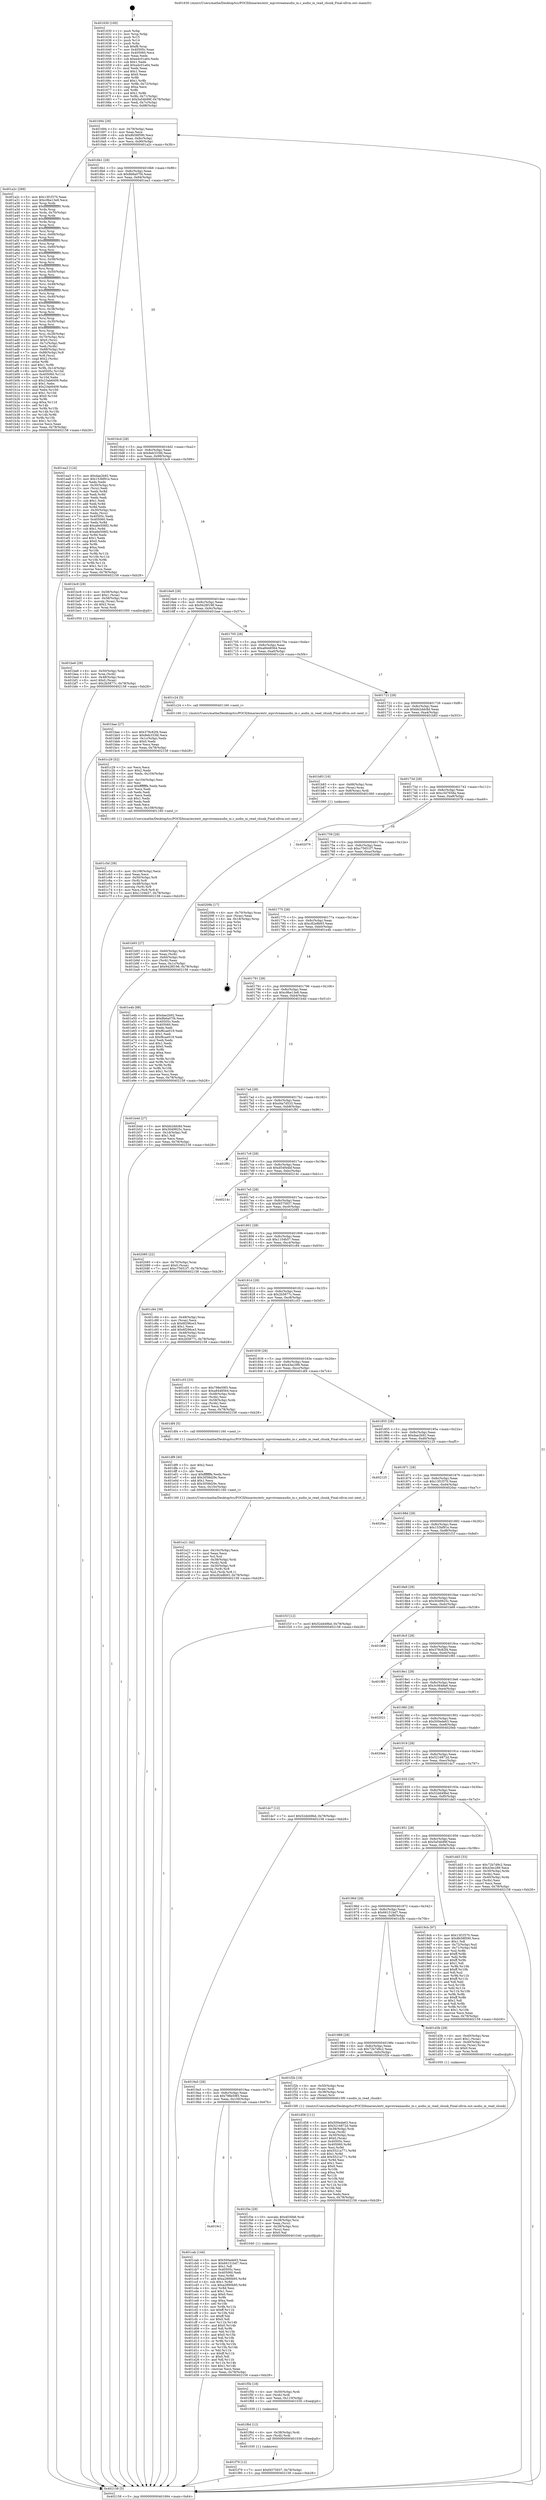 digraph "0x401630" {
  label = "0x401630 (/mnt/c/Users/mathe/Desktop/tcc/POCII/binaries/extr_mpvstreamaudio_in.c_audio_in_read_chunk_Final-ollvm.out::main(0))"
  labelloc = "t"
  node[shape=record]

  Entry [label="",width=0.3,height=0.3,shape=circle,fillcolor=black,style=filled]
  "0x401694" [label="{
     0x401694 [29]\l
     | [instrs]\l
     &nbsp;&nbsp;0x401694 \<+3\>: mov -0x78(%rbp),%eax\l
     &nbsp;&nbsp;0x401697 \<+2\>: mov %eax,%ecx\l
     &nbsp;&nbsp;0x401699 \<+6\>: sub $0x8b58f590,%ecx\l
     &nbsp;&nbsp;0x40169f \<+6\>: mov %eax,-0x8c(%rbp)\l
     &nbsp;&nbsp;0x4016a5 \<+6\>: mov %ecx,-0x90(%rbp)\l
     &nbsp;&nbsp;0x4016ab \<+6\>: je 0000000000401a2c \<main+0x3fc\>\l
  }"]
  "0x401a2c" [label="{
     0x401a2c [289]\l
     | [instrs]\l
     &nbsp;&nbsp;0x401a2c \<+5\>: mov $0x13f1f370,%eax\l
     &nbsp;&nbsp;0x401a31 \<+5\>: mov $0xc9be13e8,%ecx\l
     &nbsp;&nbsp;0x401a36 \<+3\>: mov %rsp,%rdx\l
     &nbsp;&nbsp;0x401a39 \<+4\>: add $0xfffffffffffffff0,%rdx\l
     &nbsp;&nbsp;0x401a3d \<+3\>: mov %rdx,%rsp\l
     &nbsp;&nbsp;0x401a40 \<+4\>: mov %rdx,-0x70(%rbp)\l
     &nbsp;&nbsp;0x401a44 \<+3\>: mov %rsp,%rdx\l
     &nbsp;&nbsp;0x401a47 \<+4\>: add $0xfffffffffffffff0,%rdx\l
     &nbsp;&nbsp;0x401a4b \<+3\>: mov %rdx,%rsp\l
     &nbsp;&nbsp;0x401a4e \<+3\>: mov %rsp,%rsi\l
     &nbsp;&nbsp;0x401a51 \<+4\>: add $0xfffffffffffffff0,%rsi\l
     &nbsp;&nbsp;0x401a55 \<+3\>: mov %rsi,%rsp\l
     &nbsp;&nbsp;0x401a58 \<+4\>: mov %rsi,-0x68(%rbp)\l
     &nbsp;&nbsp;0x401a5c \<+3\>: mov %rsp,%rsi\l
     &nbsp;&nbsp;0x401a5f \<+4\>: add $0xfffffffffffffff0,%rsi\l
     &nbsp;&nbsp;0x401a63 \<+3\>: mov %rsi,%rsp\l
     &nbsp;&nbsp;0x401a66 \<+4\>: mov %rsi,-0x60(%rbp)\l
     &nbsp;&nbsp;0x401a6a \<+3\>: mov %rsp,%rsi\l
     &nbsp;&nbsp;0x401a6d \<+4\>: add $0xfffffffffffffff0,%rsi\l
     &nbsp;&nbsp;0x401a71 \<+3\>: mov %rsi,%rsp\l
     &nbsp;&nbsp;0x401a74 \<+4\>: mov %rsi,-0x58(%rbp)\l
     &nbsp;&nbsp;0x401a78 \<+3\>: mov %rsp,%rsi\l
     &nbsp;&nbsp;0x401a7b \<+4\>: add $0xfffffffffffffff0,%rsi\l
     &nbsp;&nbsp;0x401a7f \<+3\>: mov %rsi,%rsp\l
     &nbsp;&nbsp;0x401a82 \<+4\>: mov %rsi,-0x50(%rbp)\l
     &nbsp;&nbsp;0x401a86 \<+3\>: mov %rsp,%rsi\l
     &nbsp;&nbsp;0x401a89 \<+4\>: add $0xfffffffffffffff0,%rsi\l
     &nbsp;&nbsp;0x401a8d \<+3\>: mov %rsi,%rsp\l
     &nbsp;&nbsp;0x401a90 \<+4\>: mov %rsi,-0x48(%rbp)\l
     &nbsp;&nbsp;0x401a94 \<+3\>: mov %rsp,%rsi\l
     &nbsp;&nbsp;0x401a97 \<+4\>: add $0xfffffffffffffff0,%rsi\l
     &nbsp;&nbsp;0x401a9b \<+3\>: mov %rsi,%rsp\l
     &nbsp;&nbsp;0x401a9e \<+4\>: mov %rsi,-0x40(%rbp)\l
     &nbsp;&nbsp;0x401aa2 \<+3\>: mov %rsp,%rsi\l
     &nbsp;&nbsp;0x401aa5 \<+4\>: add $0xfffffffffffffff0,%rsi\l
     &nbsp;&nbsp;0x401aa9 \<+3\>: mov %rsi,%rsp\l
     &nbsp;&nbsp;0x401aac \<+4\>: mov %rsi,-0x38(%rbp)\l
     &nbsp;&nbsp;0x401ab0 \<+3\>: mov %rsp,%rsi\l
     &nbsp;&nbsp;0x401ab3 \<+4\>: add $0xfffffffffffffff0,%rsi\l
     &nbsp;&nbsp;0x401ab7 \<+3\>: mov %rsi,%rsp\l
     &nbsp;&nbsp;0x401aba \<+4\>: mov %rsi,-0x30(%rbp)\l
     &nbsp;&nbsp;0x401abe \<+3\>: mov %rsp,%rsi\l
     &nbsp;&nbsp;0x401ac1 \<+4\>: add $0xfffffffffffffff0,%rsi\l
     &nbsp;&nbsp;0x401ac5 \<+3\>: mov %rsi,%rsp\l
     &nbsp;&nbsp;0x401ac8 \<+4\>: mov %rsi,-0x28(%rbp)\l
     &nbsp;&nbsp;0x401acc \<+4\>: mov -0x70(%rbp),%rsi\l
     &nbsp;&nbsp;0x401ad0 \<+6\>: movl $0x0,(%rsi)\l
     &nbsp;&nbsp;0x401ad6 \<+3\>: mov -0x7c(%rbp),%edi\l
     &nbsp;&nbsp;0x401ad9 \<+2\>: mov %edi,(%rdx)\l
     &nbsp;&nbsp;0x401adb \<+4\>: mov -0x68(%rbp),%rsi\l
     &nbsp;&nbsp;0x401adf \<+7\>: mov -0x88(%rbp),%r8\l
     &nbsp;&nbsp;0x401ae6 \<+3\>: mov %r8,(%rsi)\l
     &nbsp;&nbsp;0x401ae9 \<+3\>: cmpl $0x2,(%rdx)\l
     &nbsp;&nbsp;0x401aec \<+4\>: setne %r9b\l
     &nbsp;&nbsp;0x401af0 \<+4\>: and $0x1,%r9b\l
     &nbsp;&nbsp;0x401af4 \<+4\>: mov %r9b,-0x1d(%rbp)\l
     &nbsp;&nbsp;0x401af8 \<+8\>: mov 0x40505c,%r10d\l
     &nbsp;&nbsp;0x401b00 \<+8\>: mov 0x405060,%r11d\l
     &nbsp;&nbsp;0x401b08 \<+3\>: mov %r10d,%ebx\l
     &nbsp;&nbsp;0x401b0b \<+6\>: sub $0x23ab6409,%ebx\l
     &nbsp;&nbsp;0x401b11 \<+3\>: sub $0x1,%ebx\l
     &nbsp;&nbsp;0x401b14 \<+6\>: add $0x23ab6409,%ebx\l
     &nbsp;&nbsp;0x401b1a \<+4\>: imul %ebx,%r10d\l
     &nbsp;&nbsp;0x401b1e \<+4\>: and $0x1,%r10d\l
     &nbsp;&nbsp;0x401b22 \<+4\>: cmp $0x0,%r10d\l
     &nbsp;&nbsp;0x401b26 \<+4\>: sete %r9b\l
     &nbsp;&nbsp;0x401b2a \<+4\>: cmp $0xa,%r11d\l
     &nbsp;&nbsp;0x401b2e \<+4\>: setl %r14b\l
     &nbsp;&nbsp;0x401b32 \<+3\>: mov %r9b,%r15b\l
     &nbsp;&nbsp;0x401b35 \<+3\>: and %r14b,%r15b\l
     &nbsp;&nbsp;0x401b38 \<+3\>: xor %r14b,%r9b\l
     &nbsp;&nbsp;0x401b3b \<+3\>: or %r9b,%r15b\l
     &nbsp;&nbsp;0x401b3e \<+4\>: test $0x1,%r15b\l
     &nbsp;&nbsp;0x401b42 \<+3\>: cmovne %ecx,%eax\l
     &nbsp;&nbsp;0x401b45 \<+3\>: mov %eax,-0x78(%rbp)\l
     &nbsp;&nbsp;0x401b48 \<+5\>: jmp 0000000000402158 \<main+0xb28\>\l
  }"]
  "0x4016b1" [label="{
     0x4016b1 [28]\l
     | [instrs]\l
     &nbsp;&nbsp;0x4016b1 \<+5\>: jmp 00000000004016b6 \<main+0x86\>\l
     &nbsp;&nbsp;0x4016b6 \<+6\>: mov -0x8c(%rbp),%eax\l
     &nbsp;&nbsp;0x4016bc \<+5\>: sub $0x8b6a07f4,%eax\l
     &nbsp;&nbsp;0x4016c1 \<+6\>: mov %eax,-0x94(%rbp)\l
     &nbsp;&nbsp;0x4016c7 \<+6\>: je 0000000000401ea3 \<main+0x873\>\l
  }"]
  Exit [label="",width=0.3,height=0.3,shape=circle,fillcolor=black,style=filled,peripheries=2]
  "0x401ea3" [label="{
     0x401ea3 [124]\l
     | [instrs]\l
     &nbsp;&nbsp;0x401ea3 \<+5\>: mov $0xdae2b92,%eax\l
     &nbsp;&nbsp;0x401ea8 \<+5\>: mov $0x153bf91e,%ecx\l
     &nbsp;&nbsp;0x401ead \<+2\>: xor %edx,%edx\l
     &nbsp;&nbsp;0x401eaf \<+4\>: mov -0x30(%rbp),%rsi\l
     &nbsp;&nbsp;0x401eb3 \<+2\>: mov (%rsi),%edi\l
     &nbsp;&nbsp;0x401eb5 \<+3\>: mov %edx,%r8d\l
     &nbsp;&nbsp;0x401eb8 \<+3\>: sub %edi,%r8d\l
     &nbsp;&nbsp;0x401ebb \<+2\>: mov %edx,%edi\l
     &nbsp;&nbsp;0x401ebd \<+3\>: sub $0x1,%edi\l
     &nbsp;&nbsp;0x401ec0 \<+3\>: add %edi,%r8d\l
     &nbsp;&nbsp;0x401ec3 \<+3\>: sub %r8d,%edx\l
     &nbsp;&nbsp;0x401ec6 \<+4\>: mov -0x30(%rbp),%rsi\l
     &nbsp;&nbsp;0x401eca \<+2\>: mov %edx,(%rsi)\l
     &nbsp;&nbsp;0x401ecc \<+7\>: mov 0x40505c,%edx\l
     &nbsp;&nbsp;0x401ed3 \<+7\>: mov 0x405060,%edi\l
     &nbsp;&nbsp;0x401eda \<+3\>: mov %edx,%r8d\l
     &nbsp;&nbsp;0x401edd \<+7\>: add $0xa6e506f2,%r8d\l
     &nbsp;&nbsp;0x401ee4 \<+4\>: sub $0x1,%r8d\l
     &nbsp;&nbsp;0x401ee8 \<+7\>: sub $0xa6e506f2,%r8d\l
     &nbsp;&nbsp;0x401eef \<+4\>: imul %r8d,%edx\l
     &nbsp;&nbsp;0x401ef3 \<+3\>: and $0x1,%edx\l
     &nbsp;&nbsp;0x401ef6 \<+3\>: cmp $0x0,%edx\l
     &nbsp;&nbsp;0x401ef9 \<+4\>: sete %r9b\l
     &nbsp;&nbsp;0x401efd \<+3\>: cmp $0xa,%edi\l
     &nbsp;&nbsp;0x401f00 \<+4\>: setl %r10b\l
     &nbsp;&nbsp;0x401f04 \<+3\>: mov %r9b,%r11b\l
     &nbsp;&nbsp;0x401f07 \<+3\>: and %r10b,%r11b\l
     &nbsp;&nbsp;0x401f0a \<+3\>: xor %r10b,%r9b\l
     &nbsp;&nbsp;0x401f0d \<+3\>: or %r9b,%r11b\l
     &nbsp;&nbsp;0x401f10 \<+4\>: test $0x1,%r11b\l
     &nbsp;&nbsp;0x401f14 \<+3\>: cmovne %ecx,%eax\l
     &nbsp;&nbsp;0x401f17 \<+3\>: mov %eax,-0x78(%rbp)\l
     &nbsp;&nbsp;0x401f1a \<+5\>: jmp 0000000000402158 \<main+0xb28\>\l
  }"]
  "0x4016cd" [label="{
     0x4016cd [28]\l
     | [instrs]\l
     &nbsp;&nbsp;0x4016cd \<+5\>: jmp 00000000004016d2 \<main+0xa2\>\l
     &nbsp;&nbsp;0x4016d2 \<+6\>: mov -0x8c(%rbp),%eax\l
     &nbsp;&nbsp;0x4016d8 \<+5\>: sub $0x8eb333fd,%eax\l
     &nbsp;&nbsp;0x4016dd \<+6\>: mov %eax,-0x98(%rbp)\l
     &nbsp;&nbsp;0x4016e3 \<+6\>: je 0000000000401bc9 \<main+0x599\>\l
  }"]
  "0x401f79" [label="{
     0x401f79 [12]\l
     | [instrs]\l
     &nbsp;&nbsp;0x401f79 \<+7\>: movl $0xf4575937,-0x78(%rbp)\l
     &nbsp;&nbsp;0x401f80 \<+5\>: jmp 0000000000402158 \<main+0xb28\>\l
  }"]
  "0x401bc9" [label="{
     0x401bc9 [29]\l
     | [instrs]\l
     &nbsp;&nbsp;0x401bc9 \<+4\>: mov -0x58(%rbp),%rax\l
     &nbsp;&nbsp;0x401bcd \<+6\>: movl $0x1,(%rax)\l
     &nbsp;&nbsp;0x401bd3 \<+4\>: mov -0x58(%rbp),%rax\l
     &nbsp;&nbsp;0x401bd7 \<+3\>: movslq (%rax),%rax\l
     &nbsp;&nbsp;0x401bda \<+4\>: shl $0x2,%rax\l
     &nbsp;&nbsp;0x401bde \<+3\>: mov %rax,%rdi\l
     &nbsp;&nbsp;0x401be1 \<+5\>: call 0000000000401050 \<malloc@plt\>\l
     | [calls]\l
     &nbsp;&nbsp;0x401050 \{1\} (unknown)\l
  }"]
  "0x4016e9" [label="{
     0x4016e9 [28]\l
     | [instrs]\l
     &nbsp;&nbsp;0x4016e9 \<+5\>: jmp 00000000004016ee \<main+0xbe\>\l
     &nbsp;&nbsp;0x4016ee \<+6\>: mov -0x8c(%rbp),%eax\l
     &nbsp;&nbsp;0x4016f4 \<+5\>: sub $0x9428f198,%eax\l
     &nbsp;&nbsp;0x4016f9 \<+6\>: mov %eax,-0x9c(%rbp)\l
     &nbsp;&nbsp;0x4016ff \<+6\>: je 0000000000401bae \<main+0x57e\>\l
  }"]
  "0x401f6d" [label="{
     0x401f6d [12]\l
     | [instrs]\l
     &nbsp;&nbsp;0x401f6d \<+4\>: mov -0x38(%rbp),%rdi\l
     &nbsp;&nbsp;0x401f71 \<+3\>: mov (%rdi),%rdi\l
     &nbsp;&nbsp;0x401f74 \<+5\>: call 0000000000401030 \<free@plt\>\l
     | [calls]\l
     &nbsp;&nbsp;0x401030 \{1\} (unknown)\l
  }"]
  "0x401bae" [label="{
     0x401bae [27]\l
     | [instrs]\l
     &nbsp;&nbsp;0x401bae \<+5\>: mov $0x378c82f4,%eax\l
     &nbsp;&nbsp;0x401bb3 \<+5\>: mov $0x8eb333fd,%ecx\l
     &nbsp;&nbsp;0x401bb8 \<+3\>: mov -0x1c(%rbp),%edx\l
     &nbsp;&nbsp;0x401bbb \<+3\>: cmp $0x0,%edx\l
     &nbsp;&nbsp;0x401bbe \<+3\>: cmove %ecx,%eax\l
     &nbsp;&nbsp;0x401bc1 \<+3\>: mov %eax,-0x78(%rbp)\l
     &nbsp;&nbsp;0x401bc4 \<+5\>: jmp 0000000000402158 \<main+0xb28\>\l
  }"]
  "0x401705" [label="{
     0x401705 [28]\l
     | [instrs]\l
     &nbsp;&nbsp;0x401705 \<+5\>: jmp 000000000040170a \<main+0xda\>\l
     &nbsp;&nbsp;0x40170a \<+6\>: mov -0x8c(%rbp),%eax\l
     &nbsp;&nbsp;0x401710 \<+5\>: sub $0xa8448564,%eax\l
     &nbsp;&nbsp;0x401715 \<+6\>: mov %eax,-0xa0(%rbp)\l
     &nbsp;&nbsp;0x40171b \<+6\>: je 0000000000401c24 \<main+0x5f4\>\l
  }"]
  "0x401f5b" [label="{
     0x401f5b [18]\l
     | [instrs]\l
     &nbsp;&nbsp;0x401f5b \<+4\>: mov -0x50(%rbp),%rdi\l
     &nbsp;&nbsp;0x401f5f \<+3\>: mov (%rdi),%rdi\l
     &nbsp;&nbsp;0x401f62 \<+6\>: mov %eax,-0x110(%rbp)\l
     &nbsp;&nbsp;0x401f68 \<+5\>: call 0000000000401030 \<free@plt\>\l
     | [calls]\l
     &nbsp;&nbsp;0x401030 \{1\} (unknown)\l
  }"]
  "0x401c24" [label="{
     0x401c24 [5]\l
     | [instrs]\l
     &nbsp;&nbsp;0x401c24 \<+5\>: call 0000000000401160 \<next_i\>\l
     | [calls]\l
     &nbsp;&nbsp;0x401160 \{1\} (/mnt/c/Users/mathe/Desktop/tcc/POCII/binaries/extr_mpvstreamaudio_in.c_audio_in_read_chunk_Final-ollvm.out::next_i)\l
  }"]
  "0x401721" [label="{
     0x401721 [28]\l
     | [instrs]\l
     &nbsp;&nbsp;0x401721 \<+5\>: jmp 0000000000401726 \<main+0xf6\>\l
     &nbsp;&nbsp;0x401726 \<+6\>: mov -0x8c(%rbp),%eax\l
     &nbsp;&nbsp;0x40172c \<+5\>: sub $0xbb2ddc8d,%eax\l
     &nbsp;&nbsp;0x401731 \<+6\>: mov %eax,-0xa4(%rbp)\l
     &nbsp;&nbsp;0x401737 \<+6\>: je 0000000000401b83 \<main+0x553\>\l
  }"]
  "0x401f3e" [label="{
     0x401f3e [29]\l
     | [instrs]\l
     &nbsp;&nbsp;0x401f3e \<+10\>: movabs $0x4030b6,%rdi\l
     &nbsp;&nbsp;0x401f48 \<+4\>: mov -0x28(%rbp),%rsi\l
     &nbsp;&nbsp;0x401f4c \<+2\>: mov %eax,(%rsi)\l
     &nbsp;&nbsp;0x401f4e \<+4\>: mov -0x28(%rbp),%rsi\l
     &nbsp;&nbsp;0x401f52 \<+2\>: mov (%rsi),%esi\l
     &nbsp;&nbsp;0x401f54 \<+2\>: mov $0x0,%al\l
     &nbsp;&nbsp;0x401f56 \<+5\>: call 0000000000401040 \<printf@plt\>\l
     | [calls]\l
     &nbsp;&nbsp;0x401040 \{1\} (unknown)\l
  }"]
  "0x401b83" [label="{
     0x401b83 [16]\l
     | [instrs]\l
     &nbsp;&nbsp;0x401b83 \<+4\>: mov -0x68(%rbp),%rax\l
     &nbsp;&nbsp;0x401b87 \<+3\>: mov (%rax),%rax\l
     &nbsp;&nbsp;0x401b8a \<+4\>: mov 0x8(%rax),%rdi\l
     &nbsp;&nbsp;0x401b8e \<+5\>: call 0000000000401060 \<atoi@plt\>\l
     | [calls]\l
     &nbsp;&nbsp;0x401060 \{1\} (unknown)\l
  }"]
  "0x40173d" [label="{
     0x40173d [28]\l
     | [instrs]\l
     &nbsp;&nbsp;0x40173d \<+5\>: jmp 0000000000401742 \<main+0x112\>\l
     &nbsp;&nbsp;0x401742 \<+6\>: mov -0x8c(%rbp),%eax\l
     &nbsp;&nbsp;0x401748 \<+5\>: sub $0xc3d7658a,%eax\l
     &nbsp;&nbsp;0x40174d \<+6\>: mov %eax,-0xa8(%rbp)\l
     &nbsp;&nbsp;0x401753 \<+6\>: je 0000000000402079 \<main+0xa49\>\l
  }"]
  "0x401e21" [label="{
     0x401e21 [42]\l
     | [instrs]\l
     &nbsp;&nbsp;0x401e21 \<+6\>: mov -0x10c(%rbp),%ecx\l
     &nbsp;&nbsp;0x401e27 \<+3\>: imul %eax,%ecx\l
     &nbsp;&nbsp;0x401e2a \<+3\>: mov %cl,%sil\l
     &nbsp;&nbsp;0x401e2d \<+4\>: mov -0x38(%rbp),%rdi\l
     &nbsp;&nbsp;0x401e31 \<+3\>: mov (%rdi),%rdi\l
     &nbsp;&nbsp;0x401e34 \<+4\>: mov -0x30(%rbp),%r8\l
     &nbsp;&nbsp;0x401e38 \<+3\>: movslq (%r8),%r8\l
     &nbsp;&nbsp;0x401e3b \<+4\>: mov %sil,(%rdi,%r8,1)\l
     &nbsp;&nbsp;0x401e3f \<+7\>: movl $0xc82e8b93,-0x78(%rbp)\l
     &nbsp;&nbsp;0x401e46 \<+5\>: jmp 0000000000402158 \<main+0xb28\>\l
  }"]
  "0x402079" [label="{
     0x402079\l
  }", style=dashed]
  "0x401759" [label="{
     0x401759 [28]\l
     | [instrs]\l
     &nbsp;&nbsp;0x401759 \<+5\>: jmp 000000000040175e \<main+0x12e\>\l
     &nbsp;&nbsp;0x40175e \<+6\>: mov -0x8c(%rbp),%eax\l
     &nbsp;&nbsp;0x401764 \<+5\>: sub $0xc75651f7,%eax\l
     &nbsp;&nbsp;0x401769 \<+6\>: mov %eax,-0xac(%rbp)\l
     &nbsp;&nbsp;0x40176f \<+6\>: je 000000000040209b \<main+0xa6b\>\l
  }"]
  "0x401df9" [label="{
     0x401df9 [40]\l
     | [instrs]\l
     &nbsp;&nbsp;0x401df9 \<+5\>: mov $0x2,%ecx\l
     &nbsp;&nbsp;0x401dfe \<+1\>: cltd\l
     &nbsp;&nbsp;0x401dff \<+2\>: idiv %ecx\l
     &nbsp;&nbsp;0x401e01 \<+6\>: imul $0xfffffffe,%edx,%ecx\l
     &nbsp;&nbsp;0x401e07 \<+6\>: add $0x3058d29c,%ecx\l
     &nbsp;&nbsp;0x401e0d \<+3\>: add $0x1,%ecx\l
     &nbsp;&nbsp;0x401e10 \<+6\>: sub $0x3058d29c,%ecx\l
     &nbsp;&nbsp;0x401e16 \<+6\>: mov %ecx,-0x10c(%rbp)\l
     &nbsp;&nbsp;0x401e1c \<+5\>: call 0000000000401160 \<next_i\>\l
     | [calls]\l
     &nbsp;&nbsp;0x401160 \{1\} (/mnt/c/Users/mathe/Desktop/tcc/POCII/binaries/extr_mpvstreamaudio_in.c_audio_in_read_chunk_Final-ollvm.out::next_i)\l
  }"]
  "0x40209b" [label="{
     0x40209b [17]\l
     | [instrs]\l
     &nbsp;&nbsp;0x40209b \<+4\>: mov -0x70(%rbp),%rax\l
     &nbsp;&nbsp;0x40209f \<+2\>: mov (%rax),%eax\l
     &nbsp;&nbsp;0x4020a1 \<+4\>: lea -0x18(%rbp),%rsp\l
     &nbsp;&nbsp;0x4020a5 \<+1\>: pop %rbx\l
     &nbsp;&nbsp;0x4020a6 \<+2\>: pop %r14\l
     &nbsp;&nbsp;0x4020a8 \<+2\>: pop %r15\l
     &nbsp;&nbsp;0x4020aa \<+1\>: pop %rbp\l
     &nbsp;&nbsp;0x4020ab \<+1\>: ret\l
  }"]
  "0x401775" [label="{
     0x401775 [28]\l
     | [instrs]\l
     &nbsp;&nbsp;0x401775 \<+5\>: jmp 000000000040177a \<main+0x14a\>\l
     &nbsp;&nbsp;0x40177a \<+6\>: mov -0x8c(%rbp),%eax\l
     &nbsp;&nbsp;0x401780 \<+5\>: sub $0xc82e8b93,%eax\l
     &nbsp;&nbsp;0x401785 \<+6\>: mov %eax,-0xb0(%rbp)\l
     &nbsp;&nbsp;0x40178b \<+6\>: je 0000000000401e4b \<main+0x81b\>\l
  }"]
  "0x401d58" [label="{
     0x401d58 [111]\l
     | [instrs]\l
     &nbsp;&nbsp;0x401d58 \<+5\>: mov $0x500ede63,%ecx\l
     &nbsp;&nbsp;0x401d5d \<+5\>: mov $0x5216872d,%edx\l
     &nbsp;&nbsp;0x401d62 \<+4\>: mov -0x38(%rbp),%rdi\l
     &nbsp;&nbsp;0x401d66 \<+3\>: mov %rax,(%rdi)\l
     &nbsp;&nbsp;0x401d69 \<+4\>: mov -0x30(%rbp),%rax\l
     &nbsp;&nbsp;0x401d6d \<+6\>: movl $0x0,(%rax)\l
     &nbsp;&nbsp;0x401d73 \<+7\>: mov 0x40505c,%esi\l
     &nbsp;&nbsp;0x401d7a \<+8\>: mov 0x405060,%r8d\l
     &nbsp;&nbsp;0x401d82 \<+3\>: mov %esi,%r9d\l
     &nbsp;&nbsp;0x401d85 \<+7\>: sub $0x5521a771,%r9d\l
     &nbsp;&nbsp;0x401d8c \<+4\>: sub $0x1,%r9d\l
     &nbsp;&nbsp;0x401d90 \<+7\>: add $0x5521a771,%r9d\l
     &nbsp;&nbsp;0x401d97 \<+4\>: imul %r9d,%esi\l
     &nbsp;&nbsp;0x401d9b \<+3\>: and $0x1,%esi\l
     &nbsp;&nbsp;0x401d9e \<+3\>: cmp $0x0,%esi\l
     &nbsp;&nbsp;0x401da1 \<+4\>: sete %r10b\l
     &nbsp;&nbsp;0x401da5 \<+4\>: cmp $0xa,%r8d\l
     &nbsp;&nbsp;0x401da9 \<+4\>: setl %r11b\l
     &nbsp;&nbsp;0x401dad \<+3\>: mov %r10b,%bl\l
     &nbsp;&nbsp;0x401db0 \<+3\>: and %r11b,%bl\l
     &nbsp;&nbsp;0x401db3 \<+3\>: xor %r11b,%r10b\l
     &nbsp;&nbsp;0x401db6 \<+3\>: or %r10b,%bl\l
     &nbsp;&nbsp;0x401db9 \<+3\>: test $0x1,%bl\l
     &nbsp;&nbsp;0x401dbc \<+3\>: cmovne %edx,%ecx\l
     &nbsp;&nbsp;0x401dbf \<+3\>: mov %ecx,-0x78(%rbp)\l
     &nbsp;&nbsp;0x401dc2 \<+5\>: jmp 0000000000402158 \<main+0xb28\>\l
  }"]
  "0x401e4b" [label="{
     0x401e4b [88]\l
     | [instrs]\l
     &nbsp;&nbsp;0x401e4b \<+5\>: mov $0xdae2b92,%eax\l
     &nbsp;&nbsp;0x401e50 \<+5\>: mov $0x8b6a07f4,%ecx\l
     &nbsp;&nbsp;0x401e55 \<+7\>: mov 0x40505c,%edx\l
     &nbsp;&nbsp;0x401e5c \<+7\>: mov 0x405060,%esi\l
     &nbsp;&nbsp;0x401e63 \<+2\>: mov %edx,%edi\l
     &nbsp;&nbsp;0x401e65 \<+6\>: add $0xf6cae019,%edi\l
     &nbsp;&nbsp;0x401e6b \<+3\>: sub $0x1,%edi\l
     &nbsp;&nbsp;0x401e6e \<+6\>: sub $0xf6cae019,%edi\l
     &nbsp;&nbsp;0x401e74 \<+3\>: imul %edi,%edx\l
     &nbsp;&nbsp;0x401e77 \<+3\>: and $0x1,%edx\l
     &nbsp;&nbsp;0x401e7a \<+3\>: cmp $0x0,%edx\l
     &nbsp;&nbsp;0x401e7d \<+4\>: sete %r8b\l
     &nbsp;&nbsp;0x401e81 \<+3\>: cmp $0xa,%esi\l
     &nbsp;&nbsp;0x401e84 \<+4\>: setl %r9b\l
     &nbsp;&nbsp;0x401e88 \<+3\>: mov %r8b,%r10b\l
     &nbsp;&nbsp;0x401e8b \<+3\>: and %r9b,%r10b\l
     &nbsp;&nbsp;0x401e8e \<+3\>: xor %r9b,%r8b\l
     &nbsp;&nbsp;0x401e91 \<+3\>: or %r8b,%r10b\l
     &nbsp;&nbsp;0x401e94 \<+4\>: test $0x1,%r10b\l
     &nbsp;&nbsp;0x401e98 \<+3\>: cmovne %ecx,%eax\l
     &nbsp;&nbsp;0x401e9b \<+3\>: mov %eax,-0x78(%rbp)\l
     &nbsp;&nbsp;0x401e9e \<+5\>: jmp 0000000000402158 \<main+0xb28\>\l
  }"]
  "0x401791" [label="{
     0x401791 [28]\l
     | [instrs]\l
     &nbsp;&nbsp;0x401791 \<+5\>: jmp 0000000000401796 \<main+0x166\>\l
     &nbsp;&nbsp;0x401796 \<+6\>: mov -0x8c(%rbp),%eax\l
     &nbsp;&nbsp;0x40179c \<+5\>: sub $0xc9be13e8,%eax\l
     &nbsp;&nbsp;0x4017a1 \<+6\>: mov %eax,-0xb4(%rbp)\l
     &nbsp;&nbsp;0x4017a7 \<+6\>: je 0000000000401b4d \<main+0x51d\>\l
  }"]
  "0x4019c1" [label="{
     0x4019c1\l
  }", style=dashed]
  "0x401b4d" [label="{
     0x401b4d [27]\l
     | [instrs]\l
     &nbsp;&nbsp;0x401b4d \<+5\>: mov $0xbb2ddc8d,%eax\l
     &nbsp;&nbsp;0x401b52 \<+5\>: mov $0x3049925c,%ecx\l
     &nbsp;&nbsp;0x401b57 \<+3\>: mov -0x1d(%rbp),%dl\l
     &nbsp;&nbsp;0x401b5a \<+3\>: test $0x1,%dl\l
     &nbsp;&nbsp;0x401b5d \<+3\>: cmovne %ecx,%eax\l
     &nbsp;&nbsp;0x401b60 \<+3\>: mov %eax,-0x78(%rbp)\l
     &nbsp;&nbsp;0x401b63 \<+5\>: jmp 0000000000402158 \<main+0xb28\>\l
  }"]
  "0x4017ad" [label="{
     0x4017ad [28]\l
     | [instrs]\l
     &nbsp;&nbsp;0x4017ad \<+5\>: jmp 00000000004017b2 \<main+0x182\>\l
     &nbsp;&nbsp;0x4017b2 \<+6\>: mov -0x8c(%rbp),%eax\l
     &nbsp;&nbsp;0x4017b8 \<+5\>: sub $0xd4a7d533,%eax\l
     &nbsp;&nbsp;0x4017bd \<+6\>: mov %eax,-0xb8(%rbp)\l
     &nbsp;&nbsp;0x4017c3 \<+6\>: je 0000000000401f91 \<main+0x961\>\l
  }"]
  "0x401cab" [label="{
     0x401cab [144]\l
     | [instrs]\l
     &nbsp;&nbsp;0x401cab \<+5\>: mov $0x500ede63,%eax\l
     &nbsp;&nbsp;0x401cb0 \<+5\>: mov $0x66151bd7,%ecx\l
     &nbsp;&nbsp;0x401cb5 \<+2\>: mov $0x1,%dl\l
     &nbsp;&nbsp;0x401cb7 \<+7\>: mov 0x40505c,%esi\l
     &nbsp;&nbsp;0x401cbe \<+7\>: mov 0x405060,%edi\l
     &nbsp;&nbsp;0x401cc5 \<+3\>: mov %esi,%r8d\l
     &nbsp;&nbsp;0x401cc8 \<+7\>: add $0xa2890b95,%r8d\l
     &nbsp;&nbsp;0x401ccf \<+4\>: sub $0x1,%r8d\l
     &nbsp;&nbsp;0x401cd3 \<+7\>: sub $0xa2890b95,%r8d\l
     &nbsp;&nbsp;0x401cda \<+4\>: imul %r8d,%esi\l
     &nbsp;&nbsp;0x401cde \<+3\>: and $0x1,%esi\l
     &nbsp;&nbsp;0x401ce1 \<+3\>: cmp $0x0,%esi\l
     &nbsp;&nbsp;0x401ce4 \<+4\>: sete %r9b\l
     &nbsp;&nbsp;0x401ce8 \<+3\>: cmp $0xa,%edi\l
     &nbsp;&nbsp;0x401ceb \<+4\>: setl %r10b\l
     &nbsp;&nbsp;0x401cef \<+3\>: mov %r9b,%r11b\l
     &nbsp;&nbsp;0x401cf2 \<+4\>: xor $0xff,%r11b\l
     &nbsp;&nbsp;0x401cf6 \<+3\>: mov %r10b,%bl\l
     &nbsp;&nbsp;0x401cf9 \<+3\>: xor $0xff,%bl\l
     &nbsp;&nbsp;0x401cfc \<+3\>: xor $0x0,%dl\l
     &nbsp;&nbsp;0x401cff \<+3\>: mov %r11b,%r14b\l
     &nbsp;&nbsp;0x401d02 \<+4\>: and $0x0,%r14b\l
     &nbsp;&nbsp;0x401d06 \<+3\>: and %dl,%r9b\l
     &nbsp;&nbsp;0x401d09 \<+3\>: mov %bl,%r15b\l
     &nbsp;&nbsp;0x401d0c \<+4\>: and $0x0,%r15b\l
     &nbsp;&nbsp;0x401d10 \<+3\>: and %dl,%r10b\l
     &nbsp;&nbsp;0x401d13 \<+3\>: or %r9b,%r14b\l
     &nbsp;&nbsp;0x401d16 \<+3\>: or %r10b,%r15b\l
     &nbsp;&nbsp;0x401d19 \<+3\>: xor %r15b,%r14b\l
     &nbsp;&nbsp;0x401d1c \<+3\>: or %bl,%r11b\l
     &nbsp;&nbsp;0x401d1f \<+4\>: xor $0xff,%r11b\l
     &nbsp;&nbsp;0x401d23 \<+3\>: or $0x0,%dl\l
     &nbsp;&nbsp;0x401d26 \<+3\>: and %dl,%r11b\l
     &nbsp;&nbsp;0x401d29 \<+3\>: or %r11b,%r14b\l
     &nbsp;&nbsp;0x401d2c \<+4\>: test $0x1,%r14b\l
     &nbsp;&nbsp;0x401d30 \<+3\>: cmovne %ecx,%eax\l
     &nbsp;&nbsp;0x401d33 \<+3\>: mov %eax,-0x78(%rbp)\l
     &nbsp;&nbsp;0x401d36 \<+5\>: jmp 0000000000402158 \<main+0xb28\>\l
  }"]
  "0x401f91" [label="{
     0x401f91\l
  }", style=dashed]
  "0x4017c9" [label="{
     0x4017c9 [28]\l
     | [instrs]\l
     &nbsp;&nbsp;0x4017c9 \<+5\>: jmp 00000000004017ce \<main+0x19e\>\l
     &nbsp;&nbsp;0x4017ce \<+6\>: mov -0x8c(%rbp),%eax\l
     &nbsp;&nbsp;0x4017d4 \<+5\>: sub $0xd54f44bf,%eax\l
     &nbsp;&nbsp;0x4017d9 \<+6\>: mov %eax,-0xbc(%rbp)\l
     &nbsp;&nbsp;0x4017df \<+6\>: je 000000000040214c \<main+0xb1c\>\l
  }"]
  "0x4019a5" [label="{
     0x4019a5 [28]\l
     | [instrs]\l
     &nbsp;&nbsp;0x4019a5 \<+5\>: jmp 00000000004019aa \<main+0x37a\>\l
     &nbsp;&nbsp;0x4019aa \<+6\>: mov -0x8c(%rbp),%eax\l
     &nbsp;&nbsp;0x4019b0 \<+5\>: sub $0x798e59f3,%eax\l
     &nbsp;&nbsp;0x4019b5 \<+6\>: mov %eax,-0x100(%rbp)\l
     &nbsp;&nbsp;0x4019bb \<+6\>: je 0000000000401cab \<main+0x67b\>\l
  }"]
  "0x40214c" [label="{
     0x40214c\l
  }", style=dashed]
  "0x4017e5" [label="{
     0x4017e5 [28]\l
     | [instrs]\l
     &nbsp;&nbsp;0x4017e5 \<+5\>: jmp 00000000004017ea \<main+0x1ba\>\l
     &nbsp;&nbsp;0x4017ea \<+6\>: mov -0x8c(%rbp),%eax\l
     &nbsp;&nbsp;0x4017f0 \<+5\>: sub $0xf4575937,%eax\l
     &nbsp;&nbsp;0x4017f5 \<+6\>: mov %eax,-0xc0(%rbp)\l
     &nbsp;&nbsp;0x4017fb \<+6\>: je 0000000000402085 \<main+0xa55\>\l
  }"]
  "0x401f2b" [label="{
     0x401f2b [19]\l
     | [instrs]\l
     &nbsp;&nbsp;0x401f2b \<+4\>: mov -0x50(%rbp),%rax\l
     &nbsp;&nbsp;0x401f2f \<+3\>: mov (%rax),%rdi\l
     &nbsp;&nbsp;0x401f32 \<+4\>: mov -0x38(%rbp),%rax\l
     &nbsp;&nbsp;0x401f36 \<+3\>: mov (%rax),%rsi\l
     &nbsp;&nbsp;0x401f39 \<+5\>: call 00000000004015f0 \<audio_in_read_chunk\>\l
     | [calls]\l
     &nbsp;&nbsp;0x4015f0 \{1\} (/mnt/c/Users/mathe/Desktop/tcc/POCII/binaries/extr_mpvstreamaudio_in.c_audio_in_read_chunk_Final-ollvm.out::audio_in_read_chunk)\l
  }"]
  "0x402085" [label="{
     0x402085 [22]\l
     | [instrs]\l
     &nbsp;&nbsp;0x402085 \<+4\>: mov -0x70(%rbp),%rax\l
     &nbsp;&nbsp;0x402089 \<+6\>: movl $0x0,(%rax)\l
     &nbsp;&nbsp;0x40208f \<+7\>: movl $0xc75651f7,-0x78(%rbp)\l
     &nbsp;&nbsp;0x402096 \<+5\>: jmp 0000000000402158 \<main+0xb28\>\l
  }"]
  "0x401801" [label="{
     0x401801 [28]\l
     | [instrs]\l
     &nbsp;&nbsp;0x401801 \<+5\>: jmp 0000000000401806 \<main+0x1d6\>\l
     &nbsp;&nbsp;0x401806 \<+6\>: mov -0x8c(%rbp),%eax\l
     &nbsp;&nbsp;0x40180c \<+5\>: sub $0x1104b57,%eax\l
     &nbsp;&nbsp;0x401811 \<+6\>: mov %eax,-0xc4(%rbp)\l
     &nbsp;&nbsp;0x401817 \<+6\>: je 0000000000401c84 \<main+0x654\>\l
  }"]
  "0x401989" [label="{
     0x401989 [28]\l
     | [instrs]\l
     &nbsp;&nbsp;0x401989 \<+5\>: jmp 000000000040198e \<main+0x35e\>\l
     &nbsp;&nbsp;0x40198e \<+6\>: mov -0x8c(%rbp),%eax\l
     &nbsp;&nbsp;0x401994 \<+5\>: sub $0x72b7d9c2,%eax\l
     &nbsp;&nbsp;0x401999 \<+6\>: mov %eax,-0xfc(%rbp)\l
     &nbsp;&nbsp;0x40199f \<+6\>: je 0000000000401f2b \<main+0x8fb\>\l
  }"]
  "0x401c84" [label="{
     0x401c84 [39]\l
     | [instrs]\l
     &nbsp;&nbsp;0x401c84 \<+4\>: mov -0x48(%rbp),%rax\l
     &nbsp;&nbsp;0x401c88 \<+2\>: mov (%rax),%ecx\l
     &nbsp;&nbsp;0x401c8a \<+6\>: sub $0x6f296ce3,%ecx\l
     &nbsp;&nbsp;0x401c90 \<+3\>: add $0x1,%ecx\l
     &nbsp;&nbsp;0x401c93 \<+6\>: add $0x6f296ce3,%ecx\l
     &nbsp;&nbsp;0x401c99 \<+4\>: mov -0x48(%rbp),%rax\l
     &nbsp;&nbsp;0x401c9d \<+2\>: mov %ecx,(%rax)\l
     &nbsp;&nbsp;0x401c9f \<+7\>: movl $0x2b5877c,-0x78(%rbp)\l
     &nbsp;&nbsp;0x401ca6 \<+5\>: jmp 0000000000402158 \<main+0xb28\>\l
  }"]
  "0x40181d" [label="{
     0x40181d [28]\l
     | [instrs]\l
     &nbsp;&nbsp;0x40181d \<+5\>: jmp 0000000000401822 \<main+0x1f2\>\l
     &nbsp;&nbsp;0x401822 \<+6\>: mov -0x8c(%rbp),%eax\l
     &nbsp;&nbsp;0x401828 \<+5\>: sub $0x2b5877c,%eax\l
     &nbsp;&nbsp;0x40182d \<+6\>: mov %eax,-0xc8(%rbp)\l
     &nbsp;&nbsp;0x401833 \<+6\>: je 0000000000401c03 \<main+0x5d3\>\l
  }"]
  "0x401d3b" [label="{
     0x401d3b [29]\l
     | [instrs]\l
     &nbsp;&nbsp;0x401d3b \<+4\>: mov -0x40(%rbp),%rax\l
     &nbsp;&nbsp;0x401d3f \<+6\>: movl $0x1,(%rax)\l
     &nbsp;&nbsp;0x401d45 \<+4\>: mov -0x40(%rbp),%rax\l
     &nbsp;&nbsp;0x401d49 \<+3\>: movslq (%rax),%rax\l
     &nbsp;&nbsp;0x401d4c \<+4\>: shl $0x0,%rax\l
     &nbsp;&nbsp;0x401d50 \<+3\>: mov %rax,%rdi\l
     &nbsp;&nbsp;0x401d53 \<+5\>: call 0000000000401050 \<malloc@plt\>\l
     | [calls]\l
     &nbsp;&nbsp;0x401050 \{1\} (unknown)\l
  }"]
  "0x401c03" [label="{
     0x401c03 [33]\l
     | [instrs]\l
     &nbsp;&nbsp;0x401c03 \<+5\>: mov $0x798e59f3,%eax\l
     &nbsp;&nbsp;0x401c08 \<+5\>: mov $0xa8448564,%ecx\l
     &nbsp;&nbsp;0x401c0d \<+4\>: mov -0x48(%rbp),%rdx\l
     &nbsp;&nbsp;0x401c11 \<+2\>: mov (%rdx),%esi\l
     &nbsp;&nbsp;0x401c13 \<+4\>: mov -0x58(%rbp),%rdx\l
     &nbsp;&nbsp;0x401c17 \<+2\>: cmp (%rdx),%esi\l
     &nbsp;&nbsp;0x401c19 \<+3\>: cmovl %ecx,%eax\l
     &nbsp;&nbsp;0x401c1c \<+3\>: mov %eax,-0x78(%rbp)\l
     &nbsp;&nbsp;0x401c1f \<+5\>: jmp 0000000000402158 \<main+0xb28\>\l
  }"]
  "0x401839" [label="{
     0x401839 [28]\l
     | [instrs]\l
     &nbsp;&nbsp;0x401839 \<+5\>: jmp 000000000040183e \<main+0x20e\>\l
     &nbsp;&nbsp;0x40183e \<+6\>: mov -0x8c(%rbp),%eax\l
     &nbsp;&nbsp;0x401844 \<+5\>: sub $0x43ec289,%eax\l
     &nbsp;&nbsp;0x401849 \<+6\>: mov %eax,-0xcc(%rbp)\l
     &nbsp;&nbsp;0x40184f \<+6\>: je 0000000000401df4 \<main+0x7c4\>\l
  }"]
  "0x401c5d" [label="{
     0x401c5d [39]\l
     | [instrs]\l
     &nbsp;&nbsp;0x401c5d \<+6\>: mov -0x108(%rbp),%ecx\l
     &nbsp;&nbsp;0x401c63 \<+3\>: imul %eax,%ecx\l
     &nbsp;&nbsp;0x401c66 \<+4\>: mov -0x50(%rbp),%r8\l
     &nbsp;&nbsp;0x401c6a \<+3\>: mov (%r8),%r8\l
     &nbsp;&nbsp;0x401c6d \<+4\>: mov -0x48(%rbp),%r9\l
     &nbsp;&nbsp;0x401c71 \<+3\>: movslq (%r9),%r9\l
     &nbsp;&nbsp;0x401c74 \<+4\>: mov %ecx,(%r8,%r9,4)\l
     &nbsp;&nbsp;0x401c78 \<+7\>: movl $0x1104b57,-0x78(%rbp)\l
     &nbsp;&nbsp;0x401c7f \<+5\>: jmp 0000000000402158 \<main+0xb28\>\l
  }"]
  "0x401df4" [label="{
     0x401df4 [5]\l
     | [instrs]\l
     &nbsp;&nbsp;0x401df4 \<+5\>: call 0000000000401160 \<next_i\>\l
     | [calls]\l
     &nbsp;&nbsp;0x401160 \{1\} (/mnt/c/Users/mathe/Desktop/tcc/POCII/binaries/extr_mpvstreamaudio_in.c_audio_in_read_chunk_Final-ollvm.out::next_i)\l
  }"]
  "0x401855" [label="{
     0x401855 [28]\l
     | [instrs]\l
     &nbsp;&nbsp;0x401855 \<+5\>: jmp 000000000040185a \<main+0x22a\>\l
     &nbsp;&nbsp;0x40185a \<+6\>: mov -0x8c(%rbp),%eax\l
     &nbsp;&nbsp;0x401860 \<+5\>: sub $0xdae2b92,%eax\l
     &nbsp;&nbsp;0x401865 \<+6\>: mov %eax,-0xd0(%rbp)\l
     &nbsp;&nbsp;0x40186b \<+6\>: je 0000000000402125 \<main+0xaf5\>\l
  }"]
  "0x401c29" [label="{
     0x401c29 [52]\l
     | [instrs]\l
     &nbsp;&nbsp;0x401c29 \<+2\>: xor %ecx,%ecx\l
     &nbsp;&nbsp;0x401c2b \<+5\>: mov $0x2,%edx\l
     &nbsp;&nbsp;0x401c30 \<+6\>: mov %edx,-0x104(%rbp)\l
     &nbsp;&nbsp;0x401c36 \<+1\>: cltd\l
     &nbsp;&nbsp;0x401c37 \<+6\>: mov -0x104(%rbp),%esi\l
     &nbsp;&nbsp;0x401c3d \<+2\>: idiv %esi\l
     &nbsp;&nbsp;0x401c3f \<+6\>: imul $0xfffffffe,%edx,%edx\l
     &nbsp;&nbsp;0x401c45 \<+2\>: mov %ecx,%edi\l
     &nbsp;&nbsp;0x401c47 \<+2\>: sub %edx,%edi\l
     &nbsp;&nbsp;0x401c49 \<+2\>: mov %ecx,%edx\l
     &nbsp;&nbsp;0x401c4b \<+3\>: sub $0x1,%edx\l
     &nbsp;&nbsp;0x401c4e \<+2\>: add %edx,%edi\l
     &nbsp;&nbsp;0x401c50 \<+2\>: sub %edi,%ecx\l
     &nbsp;&nbsp;0x401c52 \<+6\>: mov %ecx,-0x108(%rbp)\l
     &nbsp;&nbsp;0x401c58 \<+5\>: call 0000000000401160 \<next_i\>\l
     | [calls]\l
     &nbsp;&nbsp;0x401160 \{1\} (/mnt/c/Users/mathe/Desktop/tcc/POCII/binaries/extr_mpvstreamaudio_in.c_audio_in_read_chunk_Final-ollvm.out::next_i)\l
  }"]
  "0x402125" [label="{
     0x402125\l
  }", style=dashed]
  "0x401871" [label="{
     0x401871 [28]\l
     | [instrs]\l
     &nbsp;&nbsp;0x401871 \<+5\>: jmp 0000000000401876 \<main+0x246\>\l
     &nbsp;&nbsp;0x401876 \<+6\>: mov -0x8c(%rbp),%eax\l
     &nbsp;&nbsp;0x40187c \<+5\>: sub $0x13f1f370,%eax\l
     &nbsp;&nbsp;0x401881 \<+6\>: mov %eax,-0xd4(%rbp)\l
     &nbsp;&nbsp;0x401887 \<+6\>: je 00000000004020ac \<main+0xa7c\>\l
  }"]
  "0x401be6" [label="{
     0x401be6 [29]\l
     | [instrs]\l
     &nbsp;&nbsp;0x401be6 \<+4\>: mov -0x50(%rbp),%rdi\l
     &nbsp;&nbsp;0x401bea \<+3\>: mov %rax,(%rdi)\l
     &nbsp;&nbsp;0x401bed \<+4\>: mov -0x48(%rbp),%rax\l
     &nbsp;&nbsp;0x401bf1 \<+6\>: movl $0x0,(%rax)\l
     &nbsp;&nbsp;0x401bf7 \<+7\>: movl $0x2b5877c,-0x78(%rbp)\l
     &nbsp;&nbsp;0x401bfe \<+5\>: jmp 0000000000402158 \<main+0xb28\>\l
  }"]
  "0x4020ac" [label="{
     0x4020ac\l
  }", style=dashed]
  "0x40188d" [label="{
     0x40188d [28]\l
     | [instrs]\l
     &nbsp;&nbsp;0x40188d \<+5\>: jmp 0000000000401892 \<main+0x262\>\l
     &nbsp;&nbsp;0x401892 \<+6\>: mov -0x8c(%rbp),%eax\l
     &nbsp;&nbsp;0x401898 \<+5\>: sub $0x153bf91e,%eax\l
     &nbsp;&nbsp;0x40189d \<+6\>: mov %eax,-0xd8(%rbp)\l
     &nbsp;&nbsp;0x4018a3 \<+6\>: je 0000000000401f1f \<main+0x8ef\>\l
  }"]
  "0x401b93" [label="{
     0x401b93 [27]\l
     | [instrs]\l
     &nbsp;&nbsp;0x401b93 \<+4\>: mov -0x60(%rbp),%rdi\l
     &nbsp;&nbsp;0x401b97 \<+2\>: mov %eax,(%rdi)\l
     &nbsp;&nbsp;0x401b99 \<+4\>: mov -0x60(%rbp),%rdi\l
     &nbsp;&nbsp;0x401b9d \<+2\>: mov (%rdi),%eax\l
     &nbsp;&nbsp;0x401b9f \<+3\>: mov %eax,-0x1c(%rbp)\l
     &nbsp;&nbsp;0x401ba2 \<+7\>: movl $0x9428f198,-0x78(%rbp)\l
     &nbsp;&nbsp;0x401ba9 \<+5\>: jmp 0000000000402158 \<main+0xb28\>\l
  }"]
  "0x401f1f" [label="{
     0x401f1f [12]\l
     | [instrs]\l
     &nbsp;&nbsp;0x401f1f \<+7\>: movl $0x52dd49bd,-0x78(%rbp)\l
     &nbsp;&nbsp;0x401f26 \<+5\>: jmp 0000000000402158 \<main+0xb28\>\l
  }"]
  "0x4018a9" [label="{
     0x4018a9 [28]\l
     | [instrs]\l
     &nbsp;&nbsp;0x4018a9 \<+5\>: jmp 00000000004018ae \<main+0x27e\>\l
     &nbsp;&nbsp;0x4018ae \<+6\>: mov -0x8c(%rbp),%eax\l
     &nbsp;&nbsp;0x4018b4 \<+5\>: sub $0x3049925c,%eax\l
     &nbsp;&nbsp;0x4018b9 \<+6\>: mov %eax,-0xdc(%rbp)\l
     &nbsp;&nbsp;0x4018bf \<+6\>: je 0000000000401b68 \<main+0x538\>\l
  }"]
  "0x401630" [label="{
     0x401630 [100]\l
     | [instrs]\l
     &nbsp;&nbsp;0x401630 \<+1\>: push %rbp\l
     &nbsp;&nbsp;0x401631 \<+3\>: mov %rsp,%rbp\l
     &nbsp;&nbsp;0x401634 \<+2\>: push %r15\l
     &nbsp;&nbsp;0x401636 \<+2\>: push %r14\l
     &nbsp;&nbsp;0x401638 \<+1\>: push %rbx\l
     &nbsp;&nbsp;0x401639 \<+7\>: sub $0xf8,%rsp\l
     &nbsp;&nbsp;0x401640 \<+7\>: mov 0x40505c,%eax\l
     &nbsp;&nbsp;0x401647 \<+7\>: mov 0x405060,%ecx\l
     &nbsp;&nbsp;0x40164e \<+2\>: mov %eax,%edx\l
     &nbsp;&nbsp;0x401650 \<+6\>: sub $0xedc01a64,%edx\l
     &nbsp;&nbsp;0x401656 \<+3\>: sub $0x1,%edx\l
     &nbsp;&nbsp;0x401659 \<+6\>: add $0xedc01a64,%edx\l
     &nbsp;&nbsp;0x40165f \<+3\>: imul %edx,%eax\l
     &nbsp;&nbsp;0x401662 \<+3\>: and $0x1,%eax\l
     &nbsp;&nbsp;0x401665 \<+3\>: cmp $0x0,%eax\l
     &nbsp;&nbsp;0x401668 \<+4\>: sete %r8b\l
     &nbsp;&nbsp;0x40166c \<+4\>: and $0x1,%r8b\l
     &nbsp;&nbsp;0x401670 \<+4\>: mov %r8b,-0x72(%rbp)\l
     &nbsp;&nbsp;0x401674 \<+3\>: cmp $0xa,%ecx\l
     &nbsp;&nbsp;0x401677 \<+4\>: setl %r8b\l
     &nbsp;&nbsp;0x40167b \<+4\>: and $0x1,%r8b\l
     &nbsp;&nbsp;0x40167f \<+4\>: mov %r8b,-0x71(%rbp)\l
     &nbsp;&nbsp;0x401683 \<+7\>: movl $0x5a54b99f,-0x78(%rbp)\l
     &nbsp;&nbsp;0x40168a \<+3\>: mov %edi,-0x7c(%rbp)\l
     &nbsp;&nbsp;0x40168d \<+7\>: mov %rsi,-0x88(%rbp)\l
  }"]
  "0x401b68" [label="{
     0x401b68\l
  }", style=dashed]
  "0x4018c5" [label="{
     0x4018c5 [28]\l
     | [instrs]\l
     &nbsp;&nbsp;0x4018c5 \<+5\>: jmp 00000000004018ca \<main+0x29a\>\l
     &nbsp;&nbsp;0x4018ca \<+6\>: mov -0x8c(%rbp),%eax\l
     &nbsp;&nbsp;0x4018d0 \<+5\>: sub $0x378c82f4,%eax\l
     &nbsp;&nbsp;0x4018d5 \<+6\>: mov %eax,-0xe0(%rbp)\l
     &nbsp;&nbsp;0x4018db \<+6\>: je 0000000000401f85 \<main+0x955\>\l
  }"]
  "0x402158" [label="{
     0x402158 [5]\l
     | [instrs]\l
     &nbsp;&nbsp;0x402158 \<+5\>: jmp 0000000000401694 \<main+0x64\>\l
  }"]
  "0x401f85" [label="{
     0x401f85\l
  }", style=dashed]
  "0x4018e1" [label="{
     0x4018e1 [28]\l
     | [instrs]\l
     &nbsp;&nbsp;0x4018e1 \<+5\>: jmp 00000000004018e6 \<main+0x2b6\>\l
     &nbsp;&nbsp;0x4018e6 \<+6\>: mov -0x8c(%rbp),%eax\l
     &nbsp;&nbsp;0x4018ec \<+5\>: sub $0x3c0648a6,%eax\l
     &nbsp;&nbsp;0x4018f1 \<+6\>: mov %eax,-0xe4(%rbp)\l
     &nbsp;&nbsp;0x4018f7 \<+6\>: je 0000000000402021 \<main+0x9f1\>\l
  }"]
  "0x40196d" [label="{
     0x40196d [28]\l
     | [instrs]\l
     &nbsp;&nbsp;0x40196d \<+5\>: jmp 0000000000401972 \<main+0x342\>\l
     &nbsp;&nbsp;0x401972 \<+6\>: mov -0x8c(%rbp),%eax\l
     &nbsp;&nbsp;0x401978 \<+5\>: sub $0x66151bd7,%eax\l
     &nbsp;&nbsp;0x40197d \<+6\>: mov %eax,-0xf8(%rbp)\l
     &nbsp;&nbsp;0x401983 \<+6\>: je 0000000000401d3b \<main+0x70b\>\l
  }"]
  "0x402021" [label="{
     0x402021\l
  }", style=dashed]
  "0x4018fd" [label="{
     0x4018fd [28]\l
     | [instrs]\l
     &nbsp;&nbsp;0x4018fd \<+5\>: jmp 0000000000401902 \<main+0x2d2\>\l
     &nbsp;&nbsp;0x401902 \<+6\>: mov -0x8c(%rbp),%eax\l
     &nbsp;&nbsp;0x401908 \<+5\>: sub $0x500ede63,%eax\l
     &nbsp;&nbsp;0x40190d \<+6\>: mov %eax,-0xe8(%rbp)\l
     &nbsp;&nbsp;0x401913 \<+6\>: je 00000000004020eb \<main+0xabb\>\l
  }"]
  "0x4019cb" [label="{
     0x4019cb [97]\l
     | [instrs]\l
     &nbsp;&nbsp;0x4019cb \<+5\>: mov $0x13f1f370,%eax\l
     &nbsp;&nbsp;0x4019d0 \<+5\>: mov $0x8b58f590,%ecx\l
     &nbsp;&nbsp;0x4019d5 \<+2\>: mov $0x1,%dl\l
     &nbsp;&nbsp;0x4019d7 \<+4\>: mov -0x72(%rbp),%sil\l
     &nbsp;&nbsp;0x4019db \<+4\>: mov -0x71(%rbp),%dil\l
     &nbsp;&nbsp;0x4019df \<+3\>: mov %sil,%r8b\l
     &nbsp;&nbsp;0x4019e2 \<+4\>: xor $0xff,%r8b\l
     &nbsp;&nbsp;0x4019e6 \<+3\>: mov %dil,%r9b\l
     &nbsp;&nbsp;0x4019e9 \<+4\>: xor $0xff,%r9b\l
     &nbsp;&nbsp;0x4019ed \<+3\>: xor $0x1,%dl\l
     &nbsp;&nbsp;0x4019f0 \<+3\>: mov %r8b,%r10b\l
     &nbsp;&nbsp;0x4019f3 \<+4\>: and $0xff,%r10b\l
     &nbsp;&nbsp;0x4019f7 \<+3\>: and %dl,%sil\l
     &nbsp;&nbsp;0x4019fa \<+3\>: mov %r9b,%r11b\l
     &nbsp;&nbsp;0x4019fd \<+4\>: and $0xff,%r11b\l
     &nbsp;&nbsp;0x401a01 \<+3\>: and %dl,%dil\l
     &nbsp;&nbsp;0x401a04 \<+3\>: or %sil,%r10b\l
     &nbsp;&nbsp;0x401a07 \<+3\>: or %dil,%r11b\l
     &nbsp;&nbsp;0x401a0a \<+3\>: xor %r11b,%r10b\l
     &nbsp;&nbsp;0x401a0d \<+3\>: or %r9b,%r8b\l
     &nbsp;&nbsp;0x401a10 \<+4\>: xor $0xff,%r8b\l
     &nbsp;&nbsp;0x401a14 \<+3\>: or $0x1,%dl\l
     &nbsp;&nbsp;0x401a17 \<+3\>: and %dl,%r8b\l
     &nbsp;&nbsp;0x401a1a \<+3\>: or %r8b,%r10b\l
     &nbsp;&nbsp;0x401a1d \<+4\>: test $0x1,%r10b\l
     &nbsp;&nbsp;0x401a21 \<+3\>: cmovne %ecx,%eax\l
     &nbsp;&nbsp;0x401a24 \<+3\>: mov %eax,-0x78(%rbp)\l
     &nbsp;&nbsp;0x401a27 \<+5\>: jmp 0000000000402158 \<main+0xb28\>\l
  }"]
  "0x4020eb" [label="{
     0x4020eb\l
  }", style=dashed]
  "0x401919" [label="{
     0x401919 [28]\l
     | [instrs]\l
     &nbsp;&nbsp;0x401919 \<+5\>: jmp 000000000040191e \<main+0x2ee\>\l
     &nbsp;&nbsp;0x40191e \<+6\>: mov -0x8c(%rbp),%eax\l
     &nbsp;&nbsp;0x401924 \<+5\>: sub $0x5216872d,%eax\l
     &nbsp;&nbsp;0x401929 \<+6\>: mov %eax,-0xec(%rbp)\l
     &nbsp;&nbsp;0x40192f \<+6\>: je 0000000000401dc7 \<main+0x797\>\l
  }"]
  "0x401951" [label="{
     0x401951 [28]\l
     | [instrs]\l
     &nbsp;&nbsp;0x401951 \<+5\>: jmp 0000000000401956 \<main+0x326\>\l
     &nbsp;&nbsp;0x401956 \<+6\>: mov -0x8c(%rbp),%eax\l
     &nbsp;&nbsp;0x40195c \<+5\>: sub $0x5a54b99f,%eax\l
     &nbsp;&nbsp;0x401961 \<+6\>: mov %eax,-0xf4(%rbp)\l
     &nbsp;&nbsp;0x401967 \<+6\>: je 00000000004019cb \<main+0x39b\>\l
  }"]
  "0x401dc7" [label="{
     0x401dc7 [12]\l
     | [instrs]\l
     &nbsp;&nbsp;0x401dc7 \<+7\>: movl $0x52dd49bd,-0x78(%rbp)\l
     &nbsp;&nbsp;0x401dce \<+5\>: jmp 0000000000402158 \<main+0xb28\>\l
  }"]
  "0x401935" [label="{
     0x401935 [28]\l
     | [instrs]\l
     &nbsp;&nbsp;0x401935 \<+5\>: jmp 000000000040193a \<main+0x30a\>\l
     &nbsp;&nbsp;0x40193a \<+6\>: mov -0x8c(%rbp),%eax\l
     &nbsp;&nbsp;0x401940 \<+5\>: sub $0x52dd49bd,%eax\l
     &nbsp;&nbsp;0x401945 \<+6\>: mov %eax,-0xf0(%rbp)\l
     &nbsp;&nbsp;0x40194b \<+6\>: je 0000000000401dd3 \<main+0x7a3\>\l
  }"]
  "0x401dd3" [label="{
     0x401dd3 [33]\l
     | [instrs]\l
     &nbsp;&nbsp;0x401dd3 \<+5\>: mov $0x72b7d9c2,%eax\l
     &nbsp;&nbsp;0x401dd8 \<+5\>: mov $0x43ec289,%ecx\l
     &nbsp;&nbsp;0x401ddd \<+4\>: mov -0x30(%rbp),%rdx\l
     &nbsp;&nbsp;0x401de1 \<+2\>: mov (%rdx),%esi\l
     &nbsp;&nbsp;0x401de3 \<+4\>: mov -0x40(%rbp),%rdx\l
     &nbsp;&nbsp;0x401de7 \<+2\>: cmp (%rdx),%esi\l
     &nbsp;&nbsp;0x401de9 \<+3\>: cmovl %ecx,%eax\l
     &nbsp;&nbsp;0x401dec \<+3\>: mov %eax,-0x78(%rbp)\l
     &nbsp;&nbsp;0x401def \<+5\>: jmp 0000000000402158 \<main+0xb28\>\l
  }"]
  Entry -> "0x401630" [label=" 1"]
  "0x401694" -> "0x401a2c" [label=" 1"]
  "0x401694" -> "0x4016b1" [label=" 21"]
  "0x40209b" -> Exit [label=" 1"]
  "0x4016b1" -> "0x401ea3" [label=" 1"]
  "0x4016b1" -> "0x4016cd" [label=" 20"]
  "0x402085" -> "0x402158" [label=" 1"]
  "0x4016cd" -> "0x401bc9" [label=" 1"]
  "0x4016cd" -> "0x4016e9" [label=" 19"]
  "0x401f79" -> "0x402158" [label=" 1"]
  "0x4016e9" -> "0x401bae" [label=" 1"]
  "0x4016e9" -> "0x401705" [label=" 18"]
  "0x401f6d" -> "0x401f79" [label=" 1"]
  "0x401705" -> "0x401c24" [label=" 1"]
  "0x401705" -> "0x401721" [label=" 17"]
  "0x401f5b" -> "0x401f6d" [label=" 1"]
  "0x401721" -> "0x401b83" [label=" 1"]
  "0x401721" -> "0x40173d" [label=" 16"]
  "0x401f3e" -> "0x401f5b" [label=" 1"]
  "0x40173d" -> "0x402079" [label=" 0"]
  "0x40173d" -> "0x401759" [label=" 16"]
  "0x401f2b" -> "0x401f3e" [label=" 1"]
  "0x401759" -> "0x40209b" [label=" 1"]
  "0x401759" -> "0x401775" [label=" 15"]
  "0x401f1f" -> "0x402158" [label=" 1"]
  "0x401775" -> "0x401e4b" [label=" 1"]
  "0x401775" -> "0x401791" [label=" 14"]
  "0x401ea3" -> "0x402158" [label=" 1"]
  "0x401791" -> "0x401b4d" [label=" 1"]
  "0x401791" -> "0x4017ad" [label=" 13"]
  "0x401e4b" -> "0x402158" [label=" 1"]
  "0x4017ad" -> "0x401f91" [label=" 0"]
  "0x4017ad" -> "0x4017c9" [label=" 13"]
  "0x401e21" -> "0x402158" [label=" 1"]
  "0x4017c9" -> "0x40214c" [label=" 0"]
  "0x4017c9" -> "0x4017e5" [label=" 13"]
  "0x401df4" -> "0x401df9" [label=" 1"]
  "0x4017e5" -> "0x402085" [label=" 1"]
  "0x4017e5" -> "0x401801" [label=" 12"]
  "0x401dd3" -> "0x402158" [label=" 2"]
  "0x401801" -> "0x401c84" [label=" 1"]
  "0x401801" -> "0x40181d" [label=" 11"]
  "0x401d58" -> "0x402158" [label=" 1"]
  "0x40181d" -> "0x401c03" [label=" 2"]
  "0x40181d" -> "0x401839" [label=" 9"]
  "0x401d3b" -> "0x401d58" [label=" 1"]
  "0x401839" -> "0x401df4" [label=" 1"]
  "0x401839" -> "0x401855" [label=" 8"]
  "0x4019a5" -> "0x4019c1" [label=" 0"]
  "0x401855" -> "0x402125" [label=" 0"]
  "0x401855" -> "0x401871" [label=" 8"]
  "0x4019a5" -> "0x401cab" [label=" 1"]
  "0x401871" -> "0x4020ac" [label=" 0"]
  "0x401871" -> "0x40188d" [label=" 8"]
  "0x401df9" -> "0x401e21" [label=" 1"]
  "0x40188d" -> "0x401f1f" [label=" 1"]
  "0x40188d" -> "0x4018a9" [label=" 7"]
  "0x401989" -> "0x4019a5" [label=" 1"]
  "0x4018a9" -> "0x401b68" [label=" 0"]
  "0x4018a9" -> "0x4018c5" [label=" 7"]
  "0x401dc7" -> "0x402158" [label=" 1"]
  "0x4018c5" -> "0x401f85" [label=" 0"]
  "0x4018c5" -> "0x4018e1" [label=" 7"]
  "0x40196d" -> "0x401989" [label=" 2"]
  "0x4018e1" -> "0x402021" [label=" 0"]
  "0x4018e1" -> "0x4018fd" [label=" 7"]
  "0x40196d" -> "0x401d3b" [label=" 1"]
  "0x4018fd" -> "0x4020eb" [label=" 0"]
  "0x4018fd" -> "0x401919" [label=" 7"]
  "0x401cab" -> "0x402158" [label=" 1"]
  "0x401919" -> "0x401dc7" [label=" 1"]
  "0x401919" -> "0x401935" [label=" 6"]
  "0x401c5d" -> "0x402158" [label=" 1"]
  "0x401935" -> "0x401dd3" [label=" 2"]
  "0x401935" -> "0x401951" [label=" 4"]
  "0x401c84" -> "0x402158" [label=" 1"]
  "0x401951" -> "0x4019cb" [label=" 1"]
  "0x401951" -> "0x40196d" [label=" 3"]
  "0x4019cb" -> "0x402158" [label=" 1"]
  "0x401630" -> "0x401694" [label=" 1"]
  "0x402158" -> "0x401694" [label=" 21"]
  "0x401989" -> "0x401f2b" [label=" 1"]
  "0x401a2c" -> "0x402158" [label=" 1"]
  "0x401b4d" -> "0x402158" [label=" 1"]
  "0x401b83" -> "0x401b93" [label=" 1"]
  "0x401b93" -> "0x402158" [label=" 1"]
  "0x401bae" -> "0x402158" [label=" 1"]
  "0x401bc9" -> "0x401be6" [label=" 1"]
  "0x401be6" -> "0x402158" [label=" 1"]
  "0x401c03" -> "0x402158" [label=" 2"]
  "0x401c24" -> "0x401c29" [label=" 1"]
  "0x401c29" -> "0x401c5d" [label=" 1"]
}
